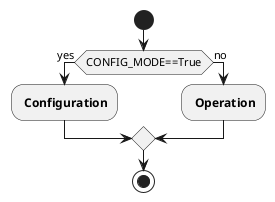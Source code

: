 @startuml

start

if (CONFIG_MODE==True) then (yes)
    : **Configuration**;
else (no)
    : **Operation**;
endif

stop


@enduml